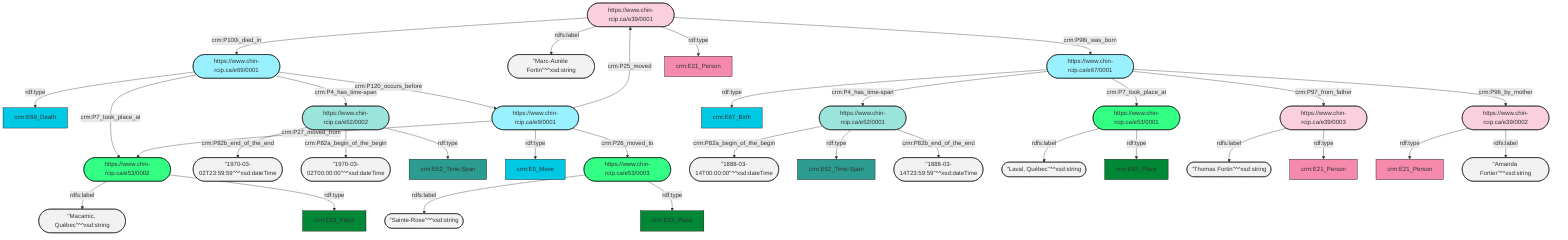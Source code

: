graph TD
classDef Literal fill:#f2f2f2,stroke:#000000;
classDef CRM_Entity fill:#FFFFFF,stroke:#000000;
classDef CRM_Entity_URI fill:#FFFFFF,stroke:#000000;
classDef Temporal_Entity fill:#00C9E6, stroke:#000000;
classDef Temporal_Entity_URI fill:#99f1ff,stroke:#000000;
classDef Type fill:#E18312, stroke:#000000;
classDef Type_URI fill:#f6c588,stroke:#000000;
classDef Time-Span fill:#2C9C91, stroke:#000000;
classDef Time-Span_URI fill:#9be4dc,stroke:#000000;
classDef Appellation fill:#FFEB7F, stroke:#000000;
classDef Appellation_URI fill:#fff6cc,stroke:#000000;
classDef Place fill:#008836, stroke:#000000;
classDef Place_URI fill:#33ff85,stroke:#000000;
classDef Persistent_Item fill:#B266B2, stroke:#000000;
classDef Persistent_Item_URI fill:#dcbcdc,stroke:#000000;
classDef Conceptual_Object fill:#FFD700, stroke:#000000;
classDef Conceptual_Object_URI fill:#fff099,stroke:#000000;
classDef Physical_Thing fill:#D2B48C, stroke:#000000;
classDef Physical_Thing_URI fill:#eadbc8,stroke:#000000;
classDef Actor fill:#f58aad, stroke:#000000;
classDef Actor_URI fill:#fbd0de,stroke:#000000;
classDef PC_Classes fill:#4ce600, stroke:#000000;
classDef PC_Classes_URI fill:#bbff99,stroke:#000000;
classDef Multi_URI fill:#cccccc,stroke:#000000;

0([https://www.chin-rcip.ca/e39/0001]) -->|crm:P100i_died_in| 1([https://www.chin-rcip.ca/e69/0001])
0([https://www.chin-rcip.ca/e39/0001]) -->|rdfs:label| 2(["''Marc-Aurèle Fortin''^^xsd:string"]):::Literal
0([https://www.chin-rcip.ca/e39/0001]) -->|crm:P98i_was_born| 3([https://www.chin-rcip.ca/e67/0001])
0([https://www.chin-rcip.ca/e39/0001]):::Actor_URI -->|rdf:type| 4["crm:E21_Person"]:::Actor
1([https://www.chin-rcip.ca/e69/0001]):::Temporal_Entity_URI -->|rdf:type| 5["crm:E69_Death"]:::Temporal_Entity
1([https://www.chin-rcip.ca/e69/0001]) -->|crm:P7_took_place_at| 6([https://www.chin-rcip.ca/e53/0002])
1([https://www.chin-rcip.ca/e69/0001]) -->|crm:P4_has_time-span| 7([https://www.chin-rcip.ca/e52/0002])
1([https://www.chin-rcip.ca/e69/0001]) -->|crm:P120_occurs_before| 8([https://www.chin-rcip.ca/e9/0001])
3([https://www.chin-rcip.ca/e67/0001]) -->|crm:P4_has_time-span| 9([https://www.chin-rcip.ca/e52/0001])
3([https://www.chin-rcip.ca/e67/0001]):::Temporal_Entity_URI -->|rdf:type| 10["crm:E67_Birth"]:::Temporal_Entity
3([https://www.chin-rcip.ca/e67/0001]) -->|crm:P7_took_place_at| 11([https://www.chin-rcip.ca/e53/0001])
3([https://www.chin-rcip.ca/e67/0001]) -->|crm:P97_from_father| 12([https://www.chin-rcip.ca/e39/0003])
3([https://www.chin-rcip.ca/e67/0001]) -->|crm:P96_by_mother| 13([https://www.chin-rcip.ca/e39/0002])
6([https://www.chin-rcip.ca/e53/0002]) -->|rdfs:label| 14(["''Macamic, Québec''^^xsd:string"]):::Literal
6([https://www.chin-rcip.ca/e53/0002]):::Place_URI -->|rdf:type| 15["crm:E53_Place"]:::Place
7([https://www.chin-rcip.ca/e52/0002]) -->|crm:P82b_end_of_the_end| 16(["''1970-03-02T23:59:59''^^xsd:dateTime"]):::Literal
7([https://www.chin-rcip.ca/e52/0002]) -->|crm:P82a_begin_of_the_begin| 17(["''1970-03-02T00:00:00''^^xsd:dateTime"]):::Literal
7([https://www.chin-rcip.ca/e52/0002]):::Time-Span_URI -->|rdf:type| 18["crm:E52_Time-Span"]:::Time-Span
8([https://www.chin-rcip.ca/e9/0001]) -->|crm:P27_moved_from| 6([https://www.chin-rcip.ca/e53/0002])
8([https://www.chin-rcip.ca/e9/0001]):::Temporal_Entity_URI -->|rdf:type| 20["crm:E9_Move"]:::Temporal_Entity
8([https://www.chin-rcip.ca/e9/0001]) -->|crm:P25_moved| 0([https://www.chin-rcip.ca/e39/0001])
8([https://www.chin-rcip.ca/e9/0001]) -->|crm:P26_moved_to| 22([https://www.chin-rcip.ca/e53/0003])
9([https://www.chin-rcip.ca/e52/0001]) -->|crm:P82a_begin_of_the_begin| 23(["''1888-03-14T00:00:00''^^xsd:dateTime"]):::Literal
9([https://www.chin-rcip.ca/e52/0001]):::Time-Span_URI -->|rdf:type| 24["crm:E52_Time-Span"]:::Time-Span
9([https://www.chin-rcip.ca/e52/0001]) -->|crm:P82b_end_of_the_end| 25(["''1888-03-14T23:59:59''^^xsd:dateTime"]):::Literal
11([https://www.chin-rcip.ca/e53/0001]) -->|rdfs:label| 26(["''Laval, Québec''^^xsd:string"]):::Literal
11([https://www.chin-rcip.ca/e53/0001]):::Place_URI -->|rdf:type| 27["crm:E53_Place"]:::Place
12([https://www.chin-rcip.ca/e39/0003]) -->|rdfs:label| 28(["''Thomas Fortin''^^xsd:string"]):::Literal
12([https://www.chin-rcip.ca/e39/0003]):::Actor_URI -->|rdf:type| 29["crm:E21_Person"]:::Actor
13([https://www.chin-rcip.ca/e39/0002]):::Actor_URI -->|rdf:type| 30["crm:E21_Person"]:::Actor
13([https://www.chin-rcip.ca/e39/0002]) -->|rdfs:label| 31(["''Amanda Fortier''^^xsd:string"]):::Literal
22([https://www.chin-rcip.ca/e53/0003]) -->|rdfs:label| 32(["''Sainte-Rose''^^xsd:string"]):::Literal
22([https://www.chin-rcip.ca/e53/0003]):::Place_URI -->|rdf:type| 33["crm:E53_Place"]:::Place